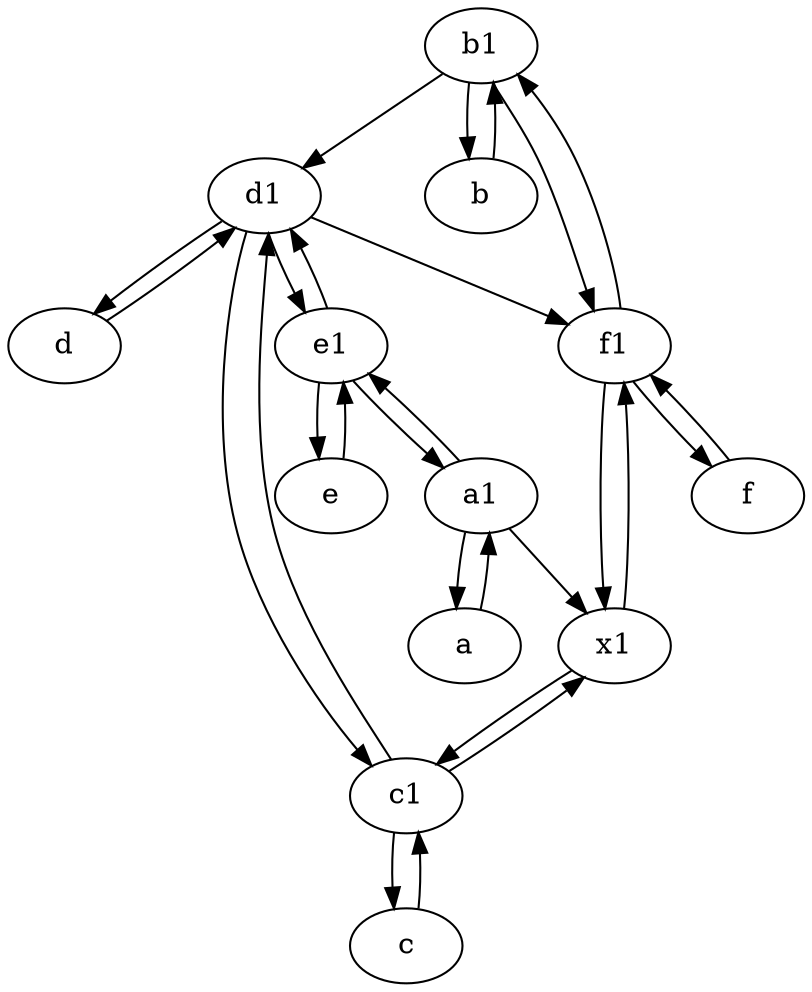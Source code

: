 digraph  {
	b1 [pos="45,20!"];
	c [pos="20,10!"];
	a1 [pos="40,15!"];
	d1 [pos="25,30!"];
	d [pos="20,30!"];
	a [pos="40,10!"];
	e [pos="30,50!"];
	b [pos="50,20!"];
	f [pos="15,45!"];
	f1;
	c1 [pos="30,15!"];
	e1 [pos="25,45!"];
	x1;
	d1 -> c1;
	e1 -> e;
	e1 -> a1;
	d1 -> e1;
	c1 -> x1;
	b1 -> d1;
	b1 -> b;
	x1 -> f1;
	f1 -> x1;
	a1 -> a;
	b1 -> f1;
	x1 -> c1;
	f1 -> b1;
	d -> d1;
	b -> b1;
	a1 -> x1;
	c -> c1;
	a1 -> e1;
	e1 -> d1;
	f -> f1;
	d1 -> d;
	c1 -> c;
	e -> e1;
	c1 -> d1;
	f1 -> f;
	a -> a1;
	d1 -> f1;

	}